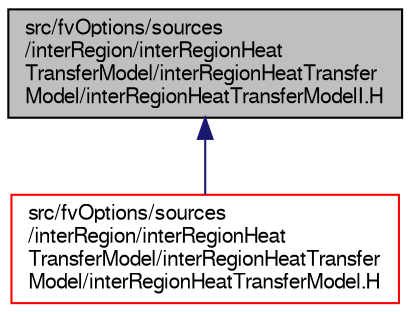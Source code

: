 digraph "src/fvOptions/sources/interRegion/interRegionHeatTransferModel/interRegionHeatTransferModel/interRegionHeatTransferModelI.H"
{
  bgcolor="transparent";
  edge [fontname="FreeSans",fontsize="10",labelfontname="FreeSans",labelfontsize="10"];
  node [fontname="FreeSans",fontsize="10",shape=record];
  Node1 [label="src/fvOptions/sources\l/interRegion/interRegionHeat\lTransferModel/interRegionHeatTransfer\lModel/interRegionHeatTransferModelI.H",height=0.2,width=0.4,color="black", fillcolor="grey75", style="filled" fontcolor="black"];
  Node1 -> Node2 [dir="back",color="midnightblue",fontsize="10",style="solid",fontname="FreeSans"];
  Node2 [label="src/fvOptions/sources\l/interRegion/interRegionHeat\lTransferModel/interRegionHeatTransfer\lModel/interRegionHeatTransferModel.H",height=0.2,width=0.4,color="red",URL="$a05874.html"];
}
